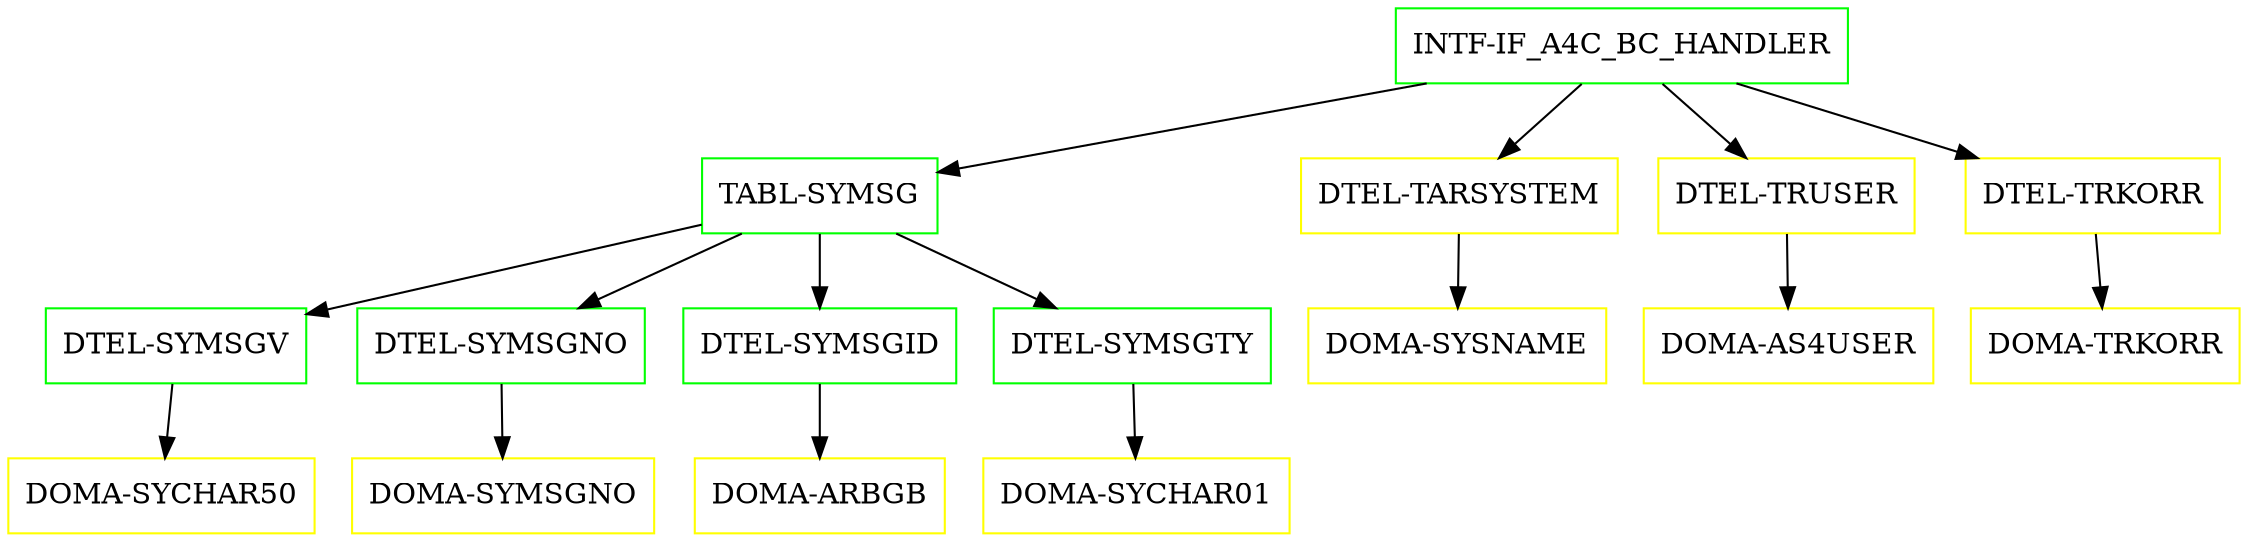 digraph G {
  "INTF-IF_A4C_BC_HANDLER" [shape=box,color=green];
  "TABL-SYMSG" [shape=box,color=green,URL="./TABL_SYMSG.html"];
  "DTEL-SYMSGV" [shape=box,color=green,URL="./DTEL_SYMSGV.html"];
  "DOMA-SYCHAR50" [shape=box,color=yellow,URL="./DOMA_SYCHAR50.html"];
  "DTEL-SYMSGNO" [shape=box,color=green,URL="./DTEL_SYMSGNO.html"];
  "DOMA-SYMSGNO" [shape=box,color=yellow,URL="./DOMA_SYMSGNO.html"];
  "DTEL-SYMSGID" [shape=box,color=green,URL="./DTEL_SYMSGID.html"];
  "DOMA-ARBGB" [shape=box,color=yellow,URL="./DOMA_ARBGB.html"];
  "DTEL-SYMSGTY" [shape=box,color=green,URL="./DTEL_SYMSGTY.html"];
  "DOMA-SYCHAR01" [shape=box,color=yellow,URL="./DOMA_SYCHAR01.html"];
  "DTEL-TARSYSTEM" [shape=box,color=yellow,URL="./DTEL_TARSYSTEM.html"];
  "DOMA-SYSNAME" [shape=box,color=yellow,URL="./DOMA_SYSNAME.html"];
  "DTEL-TRUSER" [shape=box,color=yellow,URL="./DTEL_TRUSER.html"];
  "DOMA-AS4USER" [shape=box,color=yellow,URL="./DOMA_AS4USER.html"];
  "DTEL-TRKORR" [shape=box,color=yellow,URL="./DTEL_TRKORR.html"];
  "DOMA-TRKORR" [shape=box,color=yellow,URL="./DOMA_TRKORR.html"];
  "INTF-IF_A4C_BC_HANDLER" -> "DTEL-TRKORR";
  "INTF-IF_A4C_BC_HANDLER" -> "DTEL-TRUSER";
  "INTF-IF_A4C_BC_HANDLER" -> "DTEL-TARSYSTEM";
  "INTF-IF_A4C_BC_HANDLER" -> "TABL-SYMSG";
  "TABL-SYMSG" -> "DTEL-SYMSGTY";
  "TABL-SYMSG" -> "DTEL-SYMSGID";
  "TABL-SYMSG" -> "DTEL-SYMSGNO";
  "TABL-SYMSG" -> "DTEL-SYMSGV";
  "DTEL-SYMSGV" -> "DOMA-SYCHAR50";
  "DTEL-SYMSGNO" -> "DOMA-SYMSGNO";
  "DTEL-SYMSGID" -> "DOMA-ARBGB";
  "DTEL-SYMSGTY" -> "DOMA-SYCHAR01";
  "DTEL-TARSYSTEM" -> "DOMA-SYSNAME";
  "DTEL-TRUSER" -> "DOMA-AS4USER";
  "DTEL-TRKORR" -> "DOMA-TRKORR";
}
